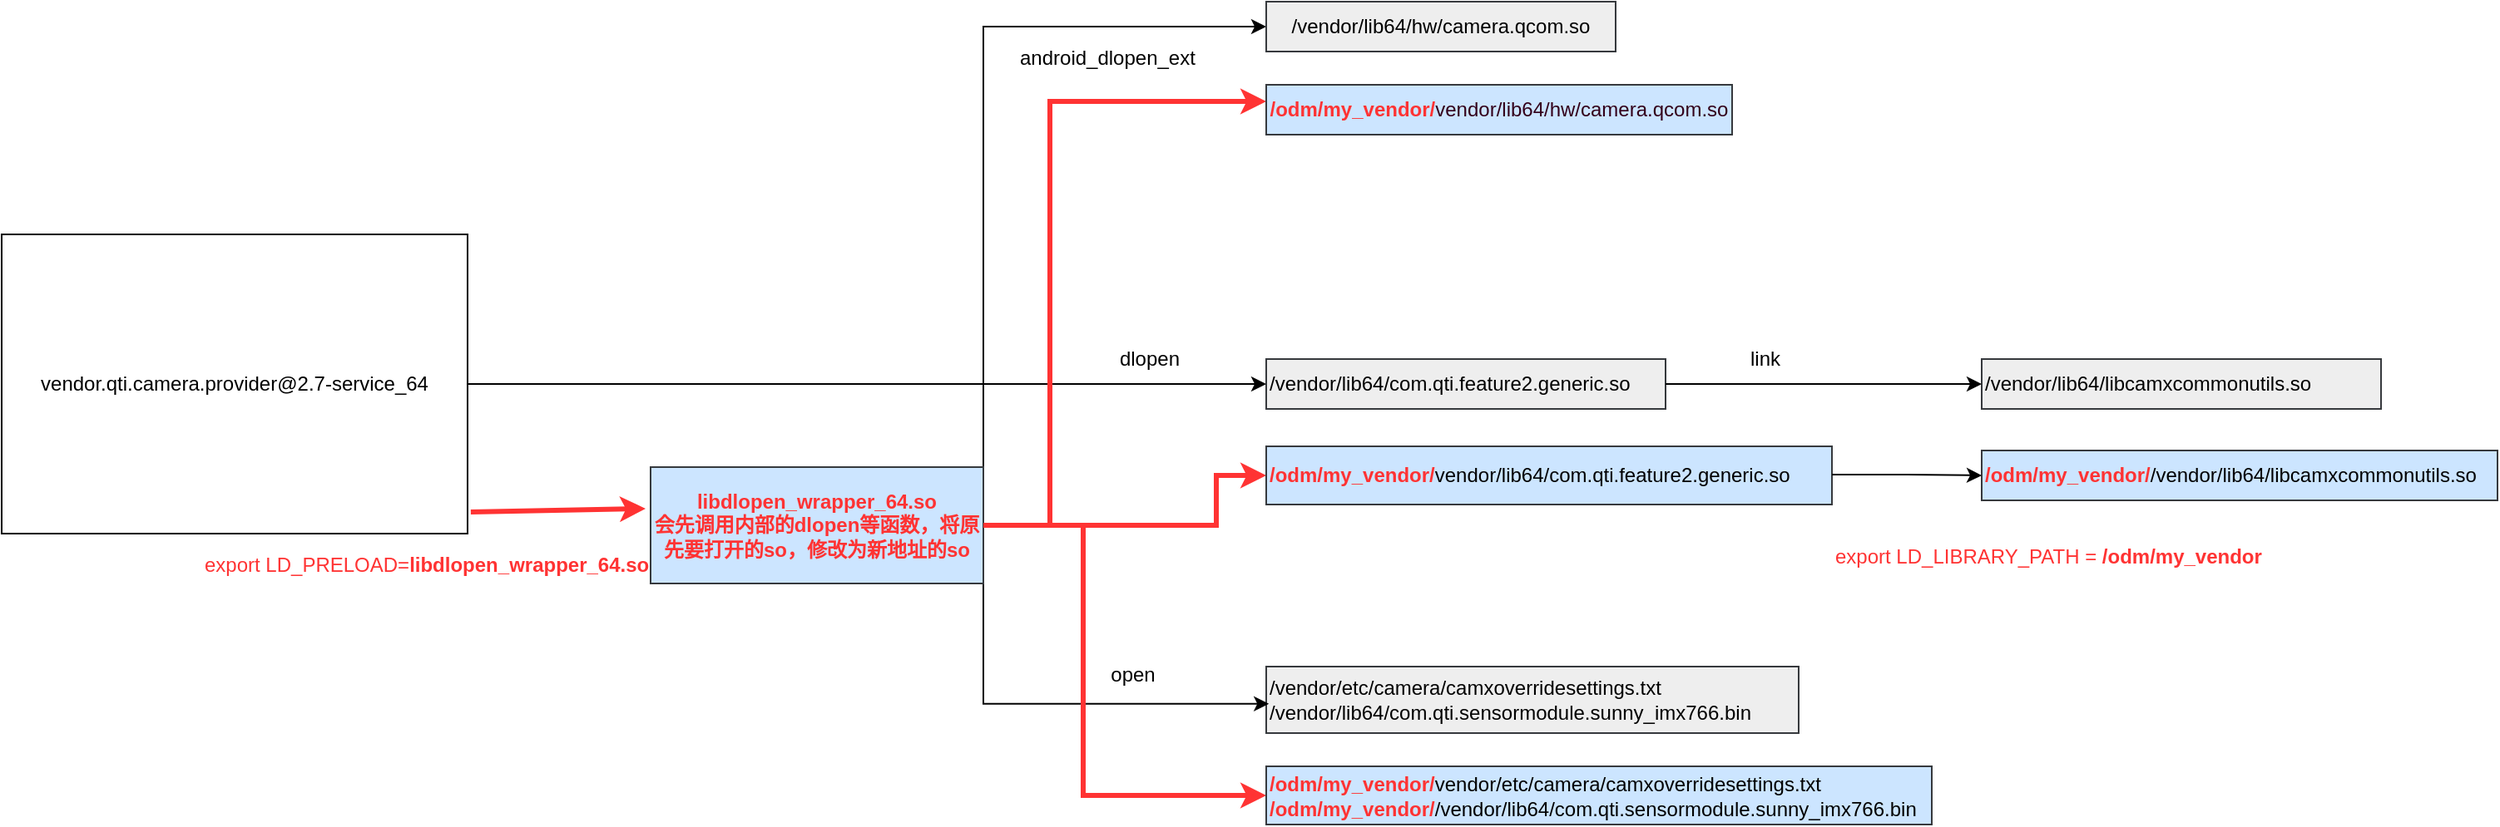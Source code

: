 <mxfile version="20.3.7" type="github">
  <diagram id="LfDvHI3QYnBFp2JPL4mf" name="第 1 页">
    <mxGraphModel dx="3716" dy="1154" grid="1" gridSize="10" guides="1" tooltips="1" connect="1" arrows="1" fold="1" page="1" pageScale="1" pageWidth="827" pageHeight="1169" math="0" shadow="0">
      <root>
        <mxCell id="0" />
        <mxCell id="1" parent="0" />
        <mxCell id="-WoQFK-7rZkO3tjdeYSU-1" value="vendor.qti.camera.provider@2.7-service_64" style="rounded=0;whiteSpace=wrap;html=1;" vertex="1" parent="1">
          <mxGeometry x="-890" y="270" width="280" height="180" as="geometry" />
        </mxCell>
        <mxCell id="-WoQFK-7rZkO3tjdeYSU-3" value="" style="edgeStyle=elbowEdgeStyle;elbow=horizontal;endArrow=classic;html=1;rounded=0;entryX=0;entryY=0.5;entryDx=0;entryDy=0;exitX=1;exitY=0.5;exitDx=0;exitDy=0;" edge="1" parent="1" source="-WoQFK-7rZkO3tjdeYSU-1" target="-WoQFK-7rZkO3tjdeYSU-4">
          <mxGeometry width="50" height="50" relative="1" as="geometry">
            <mxPoint x="-350" y="320" as="sourcePoint" />
            <mxPoint x="-230" y="280" as="targetPoint" />
            <Array as="points">
              <mxPoint x="-300" y="340" />
            </Array>
          </mxGeometry>
        </mxCell>
        <mxCell id="-WoQFK-7rZkO3tjdeYSU-4" value="/vendor/lib64/hw/camera.qcom.so" style="rounded=0;whiteSpace=wrap;html=1;fillColor=#eeeeee;strokeColor=#36393d;" vertex="1" parent="1">
          <mxGeometry x="-130" y="130" width="210" height="30" as="geometry" />
        </mxCell>
        <mxCell id="-WoQFK-7rZkO3tjdeYSU-5" value="/vendor/lib64/com.qti.feature2.generic.so" style="rounded=0;whiteSpace=wrap;html=1;align=left;fillColor=#eeeeee;strokeColor=#36393d;" vertex="1" parent="1">
          <mxGeometry x="-130" y="345" width="240" height="30" as="geometry" />
        </mxCell>
        <mxCell id="-WoQFK-7rZkO3tjdeYSU-6" value="/vendor/etc/camera/camxoverridesettings.txt&lt;br&gt;/vendor/lib64/com.qti.sensormodule.sunny_imx766.bin" style="rounded=0;whiteSpace=wrap;html=1;align=left;fillColor=#eeeeee;strokeColor=#36393d;" vertex="1" parent="1">
          <mxGeometry x="-130" y="530" width="320" height="40" as="geometry" />
        </mxCell>
        <mxCell id="-WoQFK-7rZkO3tjdeYSU-8" value="" style="edgeStyle=elbowEdgeStyle;elbow=horizontal;endArrow=classic;html=1;rounded=0;entryX=0;entryY=0.5;entryDx=0;entryDy=0;exitX=1;exitY=0.5;exitDx=0;exitDy=0;" edge="1" parent="1" source="-WoQFK-7rZkO3tjdeYSU-1" target="-WoQFK-7rZkO3tjdeYSU-5">
          <mxGeometry width="50" height="50" relative="1" as="geometry">
            <mxPoint x="-350" y="320" as="sourcePoint" />
            <mxPoint x="-110" y="300" as="targetPoint" />
          </mxGeometry>
        </mxCell>
        <mxCell id="-WoQFK-7rZkO3tjdeYSU-9" value="" style="edgeStyle=elbowEdgeStyle;elbow=horizontal;endArrow=classic;html=1;rounded=0;entryX=0.005;entryY=0.56;entryDx=0;entryDy=0;entryPerimeter=0;exitX=1;exitY=0.5;exitDx=0;exitDy=0;" edge="1" parent="1" source="-WoQFK-7rZkO3tjdeYSU-1" target="-WoQFK-7rZkO3tjdeYSU-6">
          <mxGeometry width="50" height="50" relative="1" as="geometry">
            <mxPoint x="-350" y="320" as="sourcePoint" />
            <mxPoint x="-100" y="310" as="targetPoint" />
            <Array as="points">
              <mxPoint x="-300" y="380" />
            </Array>
          </mxGeometry>
        </mxCell>
        <mxCell id="-WoQFK-7rZkO3tjdeYSU-10" value="open" style="text;html=1;strokeColor=none;fillColor=none;align=center;verticalAlign=middle;whiteSpace=wrap;rounded=0;" vertex="1" parent="1">
          <mxGeometry x="-240" y="520" width="60" height="30" as="geometry" />
        </mxCell>
        <mxCell id="-WoQFK-7rZkO3tjdeYSU-11" value="dlopen" style="text;html=1;strokeColor=none;fillColor=none;align=center;verticalAlign=middle;whiteSpace=wrap;rounded=0;" vertex="1" parent="1">
          <mxGeometry x="-230" y="330" width="60" height="30" as="geometry" />
        </mxCell>
        <mxCell id="-WoQFK-7rZkO3tjdeYSU-12" value="android_dlopen_ext" style="text;whiteSpace=wrap;html=1;" vertex="1" parent="1">
          <mxGeometry x="-280" y="150" width="140" height="40" as="geometry" />
        </mxCell>
        <mxCell id="-WoQFK-7rZkO3tjdeYSU-21" value="" style="edgeStyle=elbowEdgeStyle;elbow=horizontal;endArrow=classic;html=1;rounded=0;exitX=1;exitY=0.5;exitDx=0;exitDy=0;fillColor=#e51400;strokeColor=#FF3333;strokeWidth=3;startArrow=none;" edge="1" parent="1" source="-WoQFK-7rZkO3tjdeYSU-23">
          <mxGeometry width="50" height="50" relative="1" as="geometry">
            <mxPoint x="-380" y="380" as="sourcePoint" />
            <mxPoint x="-130" y="190" as="targetPoint" />
            <Array as="points">
              <mxPoint x="-260" y="270" />
              <mxPoint x="-250" y="290" />
            </Array>
          </mxGeometry>
        </mxCell>
        <mxCell id="-WoQFK-7rZkO3tjdeYSU-23" value="&lt;b style=&quot;text-align: left;&quot;&gt;&lt;font color=&quot;#ff3333&quot;&gt;libdlopen_wrapper_64.so&lt;br&gt;会先调用内部的dlopen等函数，将原先要打开的so，修改为新地址的so&lt;br&gt;&lt;/font&gt;&lt;/b&gt;" style="rounded=0;whiteSpace=wrap;html=1;fillColor=#cce5ff;strokeColor=#36393d;" vertex="1" parent="1">
          <mxGeometry x="-500" y="410" width="200" height="70" as="geometry" />
        </mxCell>
        <mxCell id="-WoQFK-7rZkO3tjdeYSU-25" value="" style="endArrow=classic;html=1;rounded=0;strokeColor=#FF3333;strokeWidth=3;fontColor=#FF3333;exitX=1.007;exitY=0.928;exitDx=0;exitDy=0;exitPerimeter=0;entryX=-0.015;entryY=0.357;entryDx=0;entryDy=0;entryPerimeter=0;" edge="1" parent="1" source="-WoQFK-7rZkO3tjdeYSU-1" target="-WoQFK-7rZkO3tjdeYSU-23">
          <mxGeometry width="50" height="50" relative="1" as="geometry">
            <mxPoint x="-550" y="390" as="sourcePoint" />
            <mxPoint x="-510" y="437" as="targetPoint" />
          </mxGeometry>
        </mxCell>
        <mxCell id="-WoQFK-7rZkO3tjdeYSU-26" value="&lt;font style=&quot;&quot; color=&quot;#ff3333&quot;&gt;&lt;b&gt;/odm/my_vendor/&lt;/b&gt;&lt;/font&gt;&lt;font style=&quot;&quot; color=&quot;#33001a&quot;&gt;vendor/lib64/hw/camera.qcom.so&lt;/font&gt;" style="rounded=0;whiteSpace=wrap;html=1;fillColor=#cce5ff;strokeColor=#36393d;" vertex="1" parent="1">
          <mxGeometry x="-130" y="180" width="280" height="30" as="geometry" />
        </mxCell>
        <mxCell id="-WoQFK-7rZkO3tjdeYSU-28" value="" style="edgeStyle=elbowEdgeStyle;elbow=horizontal;endArrow=classic;html=1;rounded=0;exitX=1;exitY=0.5;exitDx=0;exitDy=0;fillColor=#e51400;strokeColor=#FF3333;strokeWidth=3;startArrow=none;entryX=0;entryY=0.5;entryDx=0;entryDy=0;" edge="1" parent="1" source="-WoQFK-7rZkO3tjdeYSU-23" target="-WoQFK-7rZkO3tjdeYSU-29">
          <mxGeometry width="50" height="50" relative="1" as="geometry">
            <mxPoint x="-280" y="412.5" as="sourcePoint" />
            <mxPoint x="-120" y="200" as="targetPoint" />
            <Array as="points">
              <mxPoint x="-160" y="410" />
              <mxPoint x="-210" y="390" />
            </Array>
          </mxGeometry>
        </mxCell>
        <mxCell id="-WoQFK-7rZkO3tjdeYSU-29" value="&lt;b style=&quot;color: rgb(255, 51, 51); text-align: center;&quot;&gt;/odm/my_vendor&lt;/b&gt;&lt;b style=&quot;color: rgb(255, 51, 51); text-align: center;&quot;&gt;/&lt;/b&gt;vendor/lib64/com.qti.feature2.generic.so" style="rounded=0;whiteSpace=wrap;html=1;align=left;fillColor=#cce5ff;strokeColor=#36393d;" vertex="1" parent="1">
          <mxGeometry x="-130" y="397.5" width="340" height="35" as="geometry" />
        </mxCell>
        <mxCell id="-WoQFK-7rZkO3tjdeYSU-30" value="" style="edgeStyle=elbowEdgeStyle;elbow=horizontal;endArrow=classic;html=1;rounded=0;exitX=1;exitY=0.5;exitDx=0;exitDy=0;fillColor=#e51400;strokeColor=#FF3333;strokeWidth=3;startArrow=none;entryX=0;entryY=0.5;entryDx=0;entryDy=0;" edge="1" parent="1" source="-WoQFK-7rZkO3tjdeYSU-23" target="-WoQFK-7rZkO3tjdeYSU-31">
          <mxGeometry width="50" height="50" relative="1" as="geometry">
            <mxPoint x="-280" y="425" as="sourcePoint" />
            <mxPoint x="-120" y="200" as="targetPoint" />
            <Array as="points">
              <mxPoint x="-240" y="480" />
              <mxPoint x="-240" y="300" />
            </Array>
          </mxGeometry>
        </mxCell>
        <mxCell id="-WoQFK-7rZkO3tjdeYSU-31" value="&lt;b style=&quot;color: rgb(255, 51, 51); text-align: center;&quot;&gt;/odm/my_vendor&lt;/b&gt;&lt;b style=&quot;color: rgb(255, 51, 51); text-align: center;&quot;&gt;/&lt;/b&gt;vendor/etc/camera/camxoverridesettings.txt&lt;br&gt;&lt;b style=&quot;color: rgb(255, 51, 51); text-align: center;&quot;&gt;/odm/my_vendor&lt;/b&gt;&lt;b style=&quot;color: rgb(255, 51, 51); text-align: center;&quot;&gt;/&lt;/b&gt;/vendor/lib64/com.qti.sensormodule.sunny_imx766.bin" style="rounded=0;whiteSpace=wrap;html=1;align=left;fillColor=#cce5ff;strokeColor=#36393d;" vertex="1" parent="1">
          <mxGeometry x="-130" y="590" width="400" height="35" as="geometry" />
        </mxCell>
        <mxCell id="-WoQFK-7rZkO3tjdeYSU-33" value="/vendor/lib64/libcamxcommonutils.so" style="rounded=0;whiteSpace=wrap;html=1;align=left;fillColor=#eeeeee;strokeColor=#36393d;" vertex="1" parent="1">
          <mxGeometry x="300" y="345" width="240" height="30" as="geometry" />
        </mxCell>
        <mxCell id="-WoQFK-7rZkO3tjdeYSU-35" value="" style="edgeStyle=elbowEdgeStyle;elbow=horizontal;endArrow=classic;html=1;rounded=0;entryX=0;entryY=0.5;entryDx=0;entryDy=0;exitX=1;exitY=0.5;exitDx=0;exitDy=0;" edge="1" parent="1" source="-WoQFK-7rZkO3tjdeYSU-5" target="-WoQFK-7rZkO3tjdeYSU-33">
          <mxGeometry width="50" height="50" relative="1" as="geometry">
            <mxPoint x="-540" y="370" as="sourcePoint" />
            <mxPoint x="-118.4" y="562.4" as="targetPoint" />
            <Array as="points" />
          </mxGeometry>
        </mxCell>
        <mxCell id="-WoQFK-7rZkO3tjdeYSU-36" value="link" style="text;html=1;strokeColor=none;fillColor=none;align=center;verticalAlign=middle;whiteSpace=wrap;rounded=0;" vertex="1" parent="1">
          <mxGeometry x="140" y="330" width="60" height="30" as="geometry" />
        </mxCell>
        <mxCell id="-WoQFK-7rZkO3tjdeYSU-37" value="&lt;b style=&quot;color: rgb(255, 51, 51); text-align: center;&quot;&gt;/odm/my_vendor&lt;/b&gt;&lt;b style=&quot;color: rgb(255, 51, 51); text-align: center;&quot;&gt;/&lt;/b&gt;/vendor/lib64/libcamxcommonutils.so" style="rounded=0;whiteSpace=wrap;html=1;align=left;fillColor=#cce5ff;strokeColor=#36393d;" vertex="1" parent="1">
          <mxGeometry x="300" y="400" width="310" height="30" as="geometry" />
        </mxCell>
        <mxCell id="-WoQFK-7rZkO3tjdeYSU-38" value="" style="edgeStyle=elbowEdgeStyle;elbow=horizontal;endArrow=classic;html=1;rounded=0;entryX=0;entryY=0.5;entryDx=0;entryDy=0;exitX=1;exitY=0.5;exitDx=0;exitDy=0;" edge="1" parent="1" target="-WoQFK-7rZkO3tjdeYSU-37">
          <mxGeometry width="50" height="50" relative="1" as="geometry">
            <mxPoint x="210" y="414.5" as="sourcePoint" />
            <mxPoint x="340" y="414.5" as="targetPoint" />
            <Array as="points" />
          </mxGeometry>
        </mxCell>
        <mxCell id="-WoQFK-7rZkO3tjdeYSU-40" value="&lt;font color=&quot;#ff3333&quot;&gt;export LD_PRELOAD=&lt;b style=&quot;&quot;&gt;libdlopen_wrapper_64.so&lt;/b&gt;&lt;/font&gt;" style="text;whiteSpace=wrap;html=1;fontColor=#33001A;" vertex="1" parent="1">
          <mxGeometry x="-770" y="455" width="270" height="40" as="geometry" />
        </mxCell>
        <mxCell id="-WoQFK-7rZkO3tjdeYSU-41" value="&lt;font color=&quot;#ff3333&quot;&gt;export LD_LIBRARY_PATH =&amp;nbsp;&lt;/font&gt;&lt;b style=&quot;color: rgb(255, 51, 51); text-align: center;&quot;&gt;/odm/my_vendor&lt;/b&gt;" style="text;whiteSpace=wrap;html=1;fontColor=#33001A;" vertex="1" parent="1">
          <mxGeometry x="210" y="450" width="270" height="40" as="geometry" />
        </mxCell>
      </root>
    </mxGraphModel>
  </diagram>
</mxfile>
